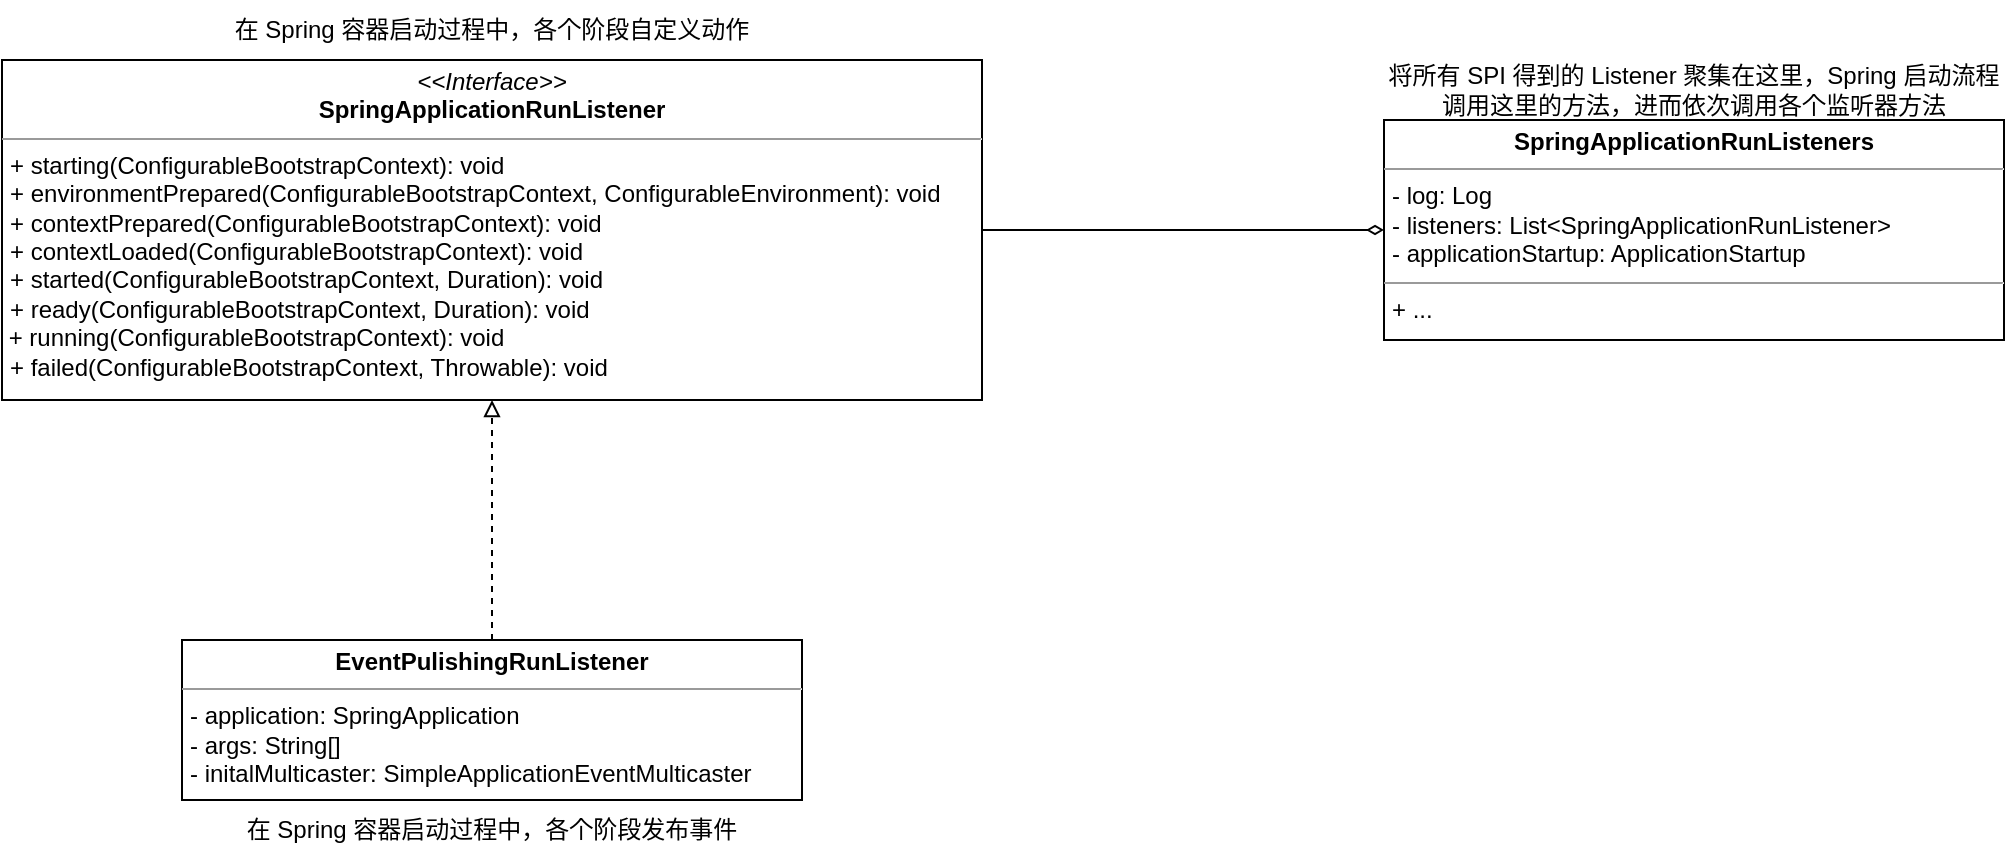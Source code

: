 <mxfile version="22.1.21" type="device">
  <diagram name="第 1 页" id="zwOmsDR6nMqQjgbCNpCJ">
    <mxGraphModel dx="2074" dy="1196" grid="1" gridSize="10" guides="1" tooltips="1" connect="1" arrows="1" fold="1" page="1" pageScale="1" pageWidth="827" pageHeight="1169" math="0" shadow="0">
      <root>
        <mxCell id="0" />
        <mxCell id="1" parent="0" />
        <mxCell id="_NUa1HqEA54rbeqK5E3i-7" style="edgeStyle=orthogonalEdgeStyle;rounded=0;orthogonalLoop=1;jettySize=auto;html=1;exitX=1;exitY=0.5;exitDx=0;exitDy=0;endArrow=diamondThin;endFill=0;" edge="1" parent="1" source="_NUa1HqEA54rbeqK5E3i-1" target="_NUa1HqEA54rbeqK5E3i-6">
          <mxGeometry relative="1" as="geometry" />
        </mxCell>
        <mxCell id="_NUa1HqEA54rbeqK5E3i-1" value="&lt;p style=&quot;margin:0px;margin-top:4px;text-align:center;&quot;&gt;&lt;i&gt;&amp;lt;&amp;lt;Interface&amp;gt;&amp;gt;&lt;/i&gt;&lt;br&gt;&lt;b&gt;SpringApplicationRunListener&lt;/b&gt;&lt;/p&gt;&lt;hr size=&quot;1&quot;&gt;&lt;p style=&quot;margin:0px;margin-left:4px;&quot;&gt;+ starting(ConfigurableBootstrapContext): void&lt;br&gt;+ environmentPrepared(ConfigurableBootstrapContext, ConfigurableEnvironment): void&lt;br&gt;&lt;/p&gt;&lt;p style=&quot;margin:0px;margin-left:4px;&quot;&gt;+ contextPrepared(ConfigurableBootstrapContext): void&lt;br&gt;&lt;/p&gt;&lt;p style=&quot;margin:0px;margin-left:4px;&quot;&gt;+ contextLoaded(ConfigurableBootstrapContext): void&lt;br&gt;&lt;/p&gt;&lt;p style=&quot;margin:0px;margin-left:4px;&quot;&gt;+ started(ConfigurableBootstrapContext, Duration): void&lt;br&gt;&lt;/p&gt;&lt;p style=&quot;margin:0px;margin-left:4px;&quot;&gt;+ ready(ConfigurableBootstrapContext, Duration): void&lt;br&gt;&lt;/p&gt;&amp;nbsp;+ running(ConfigurableBootstrapContext): void&lt;p style=&quot;margin:0px;margin-left:4px;&quot;&gt;+ failed(ConfigurableBootstrapContext, Throwable): void&lt;br&gt;&lt;/p&gt;" style="verticalAlign=top;align=left;overflow=fill;fontSize=12;fontFamily=Helvetica;html=1;whiteSpace=wrap;" vertex="1" parent="1">
          <mxGeometry x="270" y="360" width="490" height="170" as="geometry" />
        </mxCell>
        <mxCell id="_NUa1HqEA54rbeqK5E3i-2" value="在 Spring 容器启动过程中，各个阶段发布事件" style="text;html=1;strokeColor=none;fillColor=none;align=center;verticalAlign=middle;whiteSpace=wrap;rounded=0;" vertex="1" parent="1">
          <mxGeometry x="365" y="730" width="300" height="30" as="geometry" />
        </mxCell>
        <mxCell id="_NUa1HqEA54rbeqK5E3i-4" style="edgeStyle=orthogonalEdgeStyle;rounded=0;orthogonalLoop=1;jettySize=auto;html=1;exitX=0.5;exitY=0;exitDx=0;exitDy=0;dashed=1;endArrow=block;endFill=0;" edge="1" parent="1" source="_NUa1HqEA54rbeqK5E3i-3" target="_NUa1HqEA54rbeqK5E3i-1">
          <mxGeometry relative="1" as="geometry" />
        </mxCell>
        <mxCell id="_NUa1HqEA54rbeqK5E3i-3" value="&lt;p style=&quot;margin:0px;margin-top:4px;text-align:center;&quot;&gt;&lt;b&gt;EventPulishingRunListener&lt;/b&gt;&lt;/p&gt;&lt;hr size=&quot;1&quot;&gt;&lt;p style=&quot;margin:0px;margin-left:4px;&quot;&gt;- application: SpringApplication&lt;/p&gt;&lt;p style=&quot;margin:0px;margin-left:4px;&quot;&gt;- args: String[]&lt;/p&gt;&lt;p style=&quot;margin:0px;margin-left:4px;&quot;&gt;- initalMulticaster: SimpleApplicationEventMulticaster&lt;/p&gt;&lt;p style=&quot;margin:0px;margin-left:4px;&quot;&gt;&lt;br&gt;&lt;/p&gt;" style="verticalAlign=top;align=left;overflow=fill;fontSize=12;fontFamily=Helvetica;html=1;whiteSpace=wrap;" vertex="1" parent="1">
          <mxGeometry x="360" y="650" width="310" height="80" as="geometry" />
        </mxCell>
        <mxCell id="_NUa1HqEA54rbeqK5E3i-5" value="在 Spring 容器启动过程中，各个阶段自定义动作" style="text;html=1;strokeColor=none;fillColor=none;align=center;verticalAlign=middle;whiteSpace=wrap;rounded=0;" vertex="1" parent="1">
          <mxGeometry x="375" y="330" width="280" height="30" as="geometry" />
        </mxCell>
        <mxCell id="_NUa1HqEA54rbeqK5E3i-6" value="&lt;p style=&quot;margin:0px;margin-top:4px;text-align:center;&quot;&gt;&lt;b&gt;SpringApplicationRunListeners&lt;/b&gt;&lt;/p&gt;&lt;hr size=&quot;1&quot;&gt;&lt;p style=&quot;margin:0px;margin-left:4px;&quot;&gt;- log: Log&lt;/p&gt;&lt;p style=&quot;margin:0px;margin-left:4px;&quot;&gt;- listeners: List&amp;lt;SpringApplicationRunListener&amp;gt;&lt;/p&gt;&lt;p style=&quot;margin:0px;margin-left:4px;&quot;&gt;- applicationStartup: ApplicationStartup&lt;/p&gt;&lt;hr size=&quot;1&quot;&gt;&lt;p style=&quot;margin:0px;margin-left:4px;&quot;&gt;+ ...&lt;/p&gt;" style="verticalAlign=top;align=left;overflow=fill;fontSize=12;fontFamily=Helvetica;html=1;whiteSpace=wrap;" vertex="1" parent="1">
          <mxGeometry x="961" y="390" width="310" height="110" as="geometry" />
        </mxCell>
        <mxCell id="_NUa1HqEA54rbeqK5E3i-8" value="将所有 SPI 得到的 Listener 聚集在这里，Spring 启动流程调用这里的方法，进而依次调用各个监听器方法" style="text;html=1;strokeColor=none;fillColor=none;align=center;verticalAlign=middle;whiteSpace=wrap;rounded=0;" vertex="1" parent="1">
          <mxGeometry x="961" y="360" width="310" height="30" as="geometry" />
        </mxCell>
      </root>
    </mxGraphModel>
  </diagram>
</mxfile>
